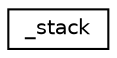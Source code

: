 digraph "Graphical Class Hierarchy"
{
  edge [fontname="Helvetica",fontsize="10",labelfontname="Helvetica",labelfontsize="10"];
  node [fontname="Helvetica",fontsize="10",shape=record];
  rankdir="LR";
  Node1 [label="_stack",height=0.2,width=0.4,color="black", fillcolor="white", style="filled",URL="$struct__stack.html"];
}
